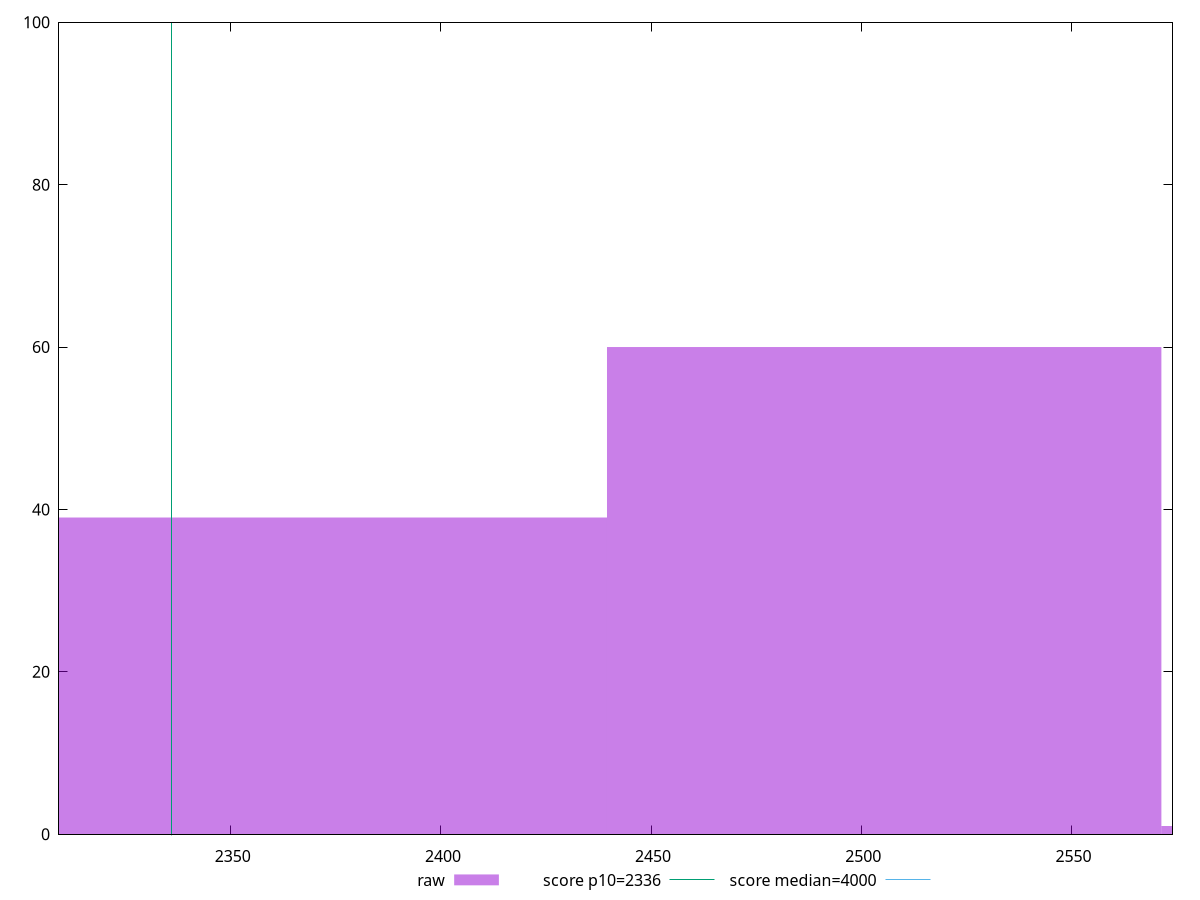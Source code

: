 reset

$raw <<EOF
2373.580045210068 39
2505.445603277294 60
2637.31116134452 1
EOF

set key outside below
set boxwidth 131.865558067226
set xrange [2309.1675000000005:2574.0225]
set yrange [0:100]
set trange [0:100]
set style fill transparent solid 0.5 noborder

set parametric
set terminal svg size 640, 490 enhanced background rgb 'white'
set output "report_00025_2021-02-22T21:38:55.199Z/first-meaningful-paint/samples/pages+cached+noadtech+nomedia/raw/histogram.svg"

plot $raw title "raw" with boxes, \
     2336,t title "score p10=2336", \
     4000,t title "score median=4000"

reset

